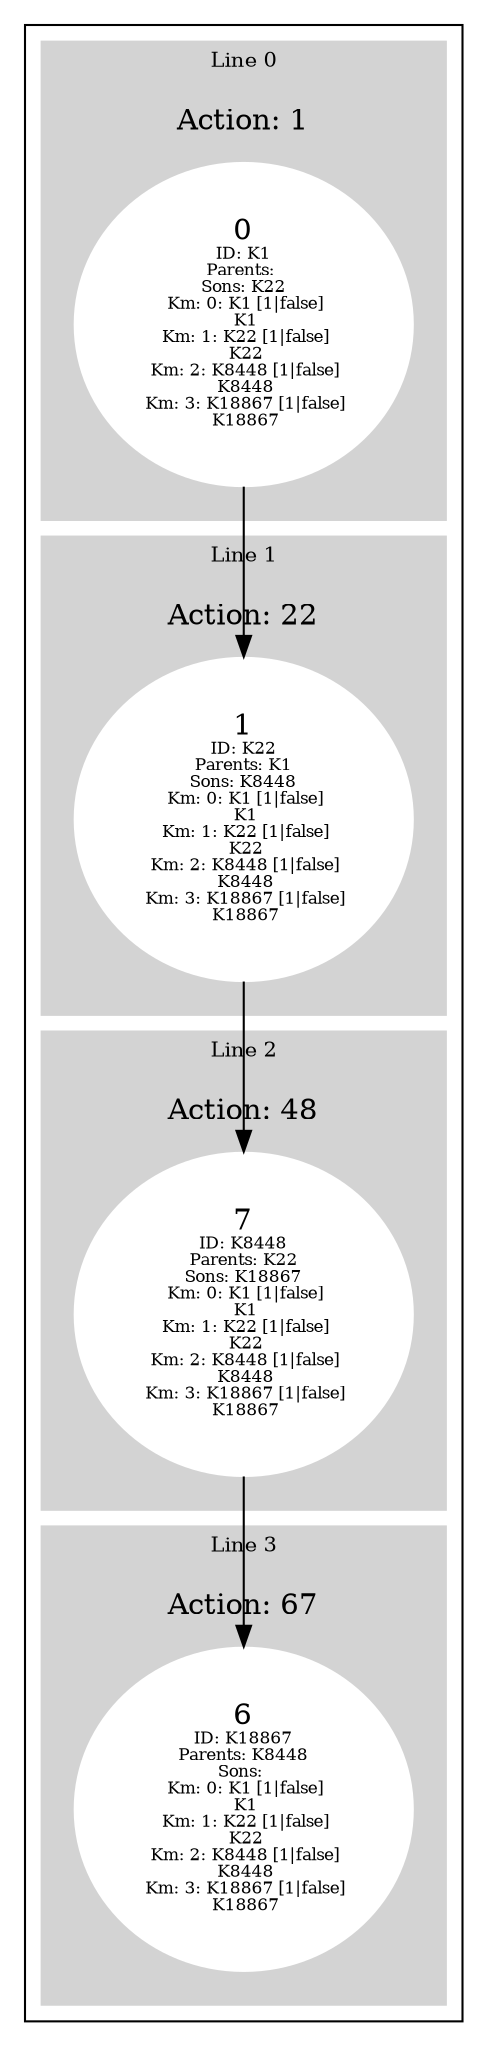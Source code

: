 digraph G {
subgraph cluster_info {
        subgraph cluster_0 {
        style=filled;
        color=lightgrey;
        node [style=filled,color=white];
        subgraph cluster_act_1 {
label = "Action: 1"step_K1 [label=<0<BR /><FONT POINT-SIZE="8">ID: K1</FONT><BR /><FONT POINT-SIZE="8">Parents: </FONT><BR /><FONT POINT-SIZE="8">Sons: K22</FONT><BR /><FONT POINT-SIZE="8"> Km: 0: K1 [1|false]<BR /> K1</FONT><BR /><FONT POINT-SIZE="8"> Km: 1: K22 [1|false]<BR /> K22</FONT><BR /><FONT POINT-SIZE="8"> Km: 2: K8448 [1|false]<BR /> K8448</FONT><BR /><FONT POINT-SIZE="8"> Km: 3: K18867 [1|false]<BR /> K18867</FONT>>]
}

        fontsize="10"
        label = "Line 0";
        }

        subgraph cluster_2 {
        style=filled;
        color=lightgrey;
        node [style=filled,color=white];
        subgraph cluster_act_48 {
label = "Action: 48"step_K8448 [label=<7<BR /><FONT POINT-SIZE="8">ID: K8448</FONT><BR /><FONT POINT-SIZE="8">Parents: K22</FONT><BR /><FONT POINT-SIZE="8">Sons: K18867</FONT><BR /><FONT POINT-SIZE="8"> Km: 0: K1 [1|false]<BR /> K1</FONT><BR /><FONT POINT-SIZE="8"> Km: 1: K22 [1|false]<BR /> K22</FONT><BR /><FONT POINT-SIZE="8"> Km: 2: K8448 [1|false]<BR /> K8448</FONT><BR /><FONT POINT-SIZE="8"> Km: 3: K18867 [1|false]<BR /> K18867</FONT>>]
}

        fontsize="10"
        label = "Line 2";
        }

        subgraph cluster_3 {
        style=filled;
        color=lightgrey;
        node [style=filled,color=white];
        subgraph cluster_act_67 {
label = "Action: 67"step_K18867 [label=<6<BR /><FONT POINT-SIZE="8">ID: K18867</FONT><BR /><FONT POINT-SIZE="8">Parents: K8448</FONT><BR /><FONT POINT-SIZE="8">Sons: </FONT><BR /><FONT POINT-SIZE="8"> Km: 0: K1 [1|false]<BR /> K1</FONT><BR /><FONT POINT-SIZE="8"> Km: 1: K22 [1|false]<BR /> K22</FONT><BR /><FONT POINT-SIZE="8"> Km: 2: K8448 [1|false]<BR /> K8448</FONT><BR /><FONT POINT-SIZE="8"> Km: 3: K18867 [1|false]<BR /> K18867</FONT>>]
}

        fontsize="10"
        label = "Line 3";
        }

        subgraph cluster_1 {
        style=filled;
        color=lightgrey;
        node [style=filled,color=white];
        subgraph cluster_act_22 {
label = "Action: 22"step_K22 [label=<1<BR /><FONT POINT-SIZE="8">ID: K22</FONT><BR /><FONT POINT-SIZE="8">Parents: K1</FONT><BR /><FONT POINT-SIZE="8">Sons: K8448</FONT><BR /><FONT POINT-SIZE="8"> Km: 0: K1 [1|false]<BR /> K1</FONT><BR /><FONT POINT-SIZE="8"> Km: 1: K22 [1|false]<BR /> K22</FONT><BR /><FONT POINT-SIZE="8"> Km: 2: K8448 [1|false]<BR /> K8448</FONT><BR /><FONT POINT-SIZE="8"> Km: 3: K18867 [1|false]<BR /> K18867</FONT>>]
}

        fontsize="10"
        label = "Line 1";
        }
step_K22 -> step_K8448; 
step_K1 -> step_K22; 
step_K8448 -> step_K18867; 
}}